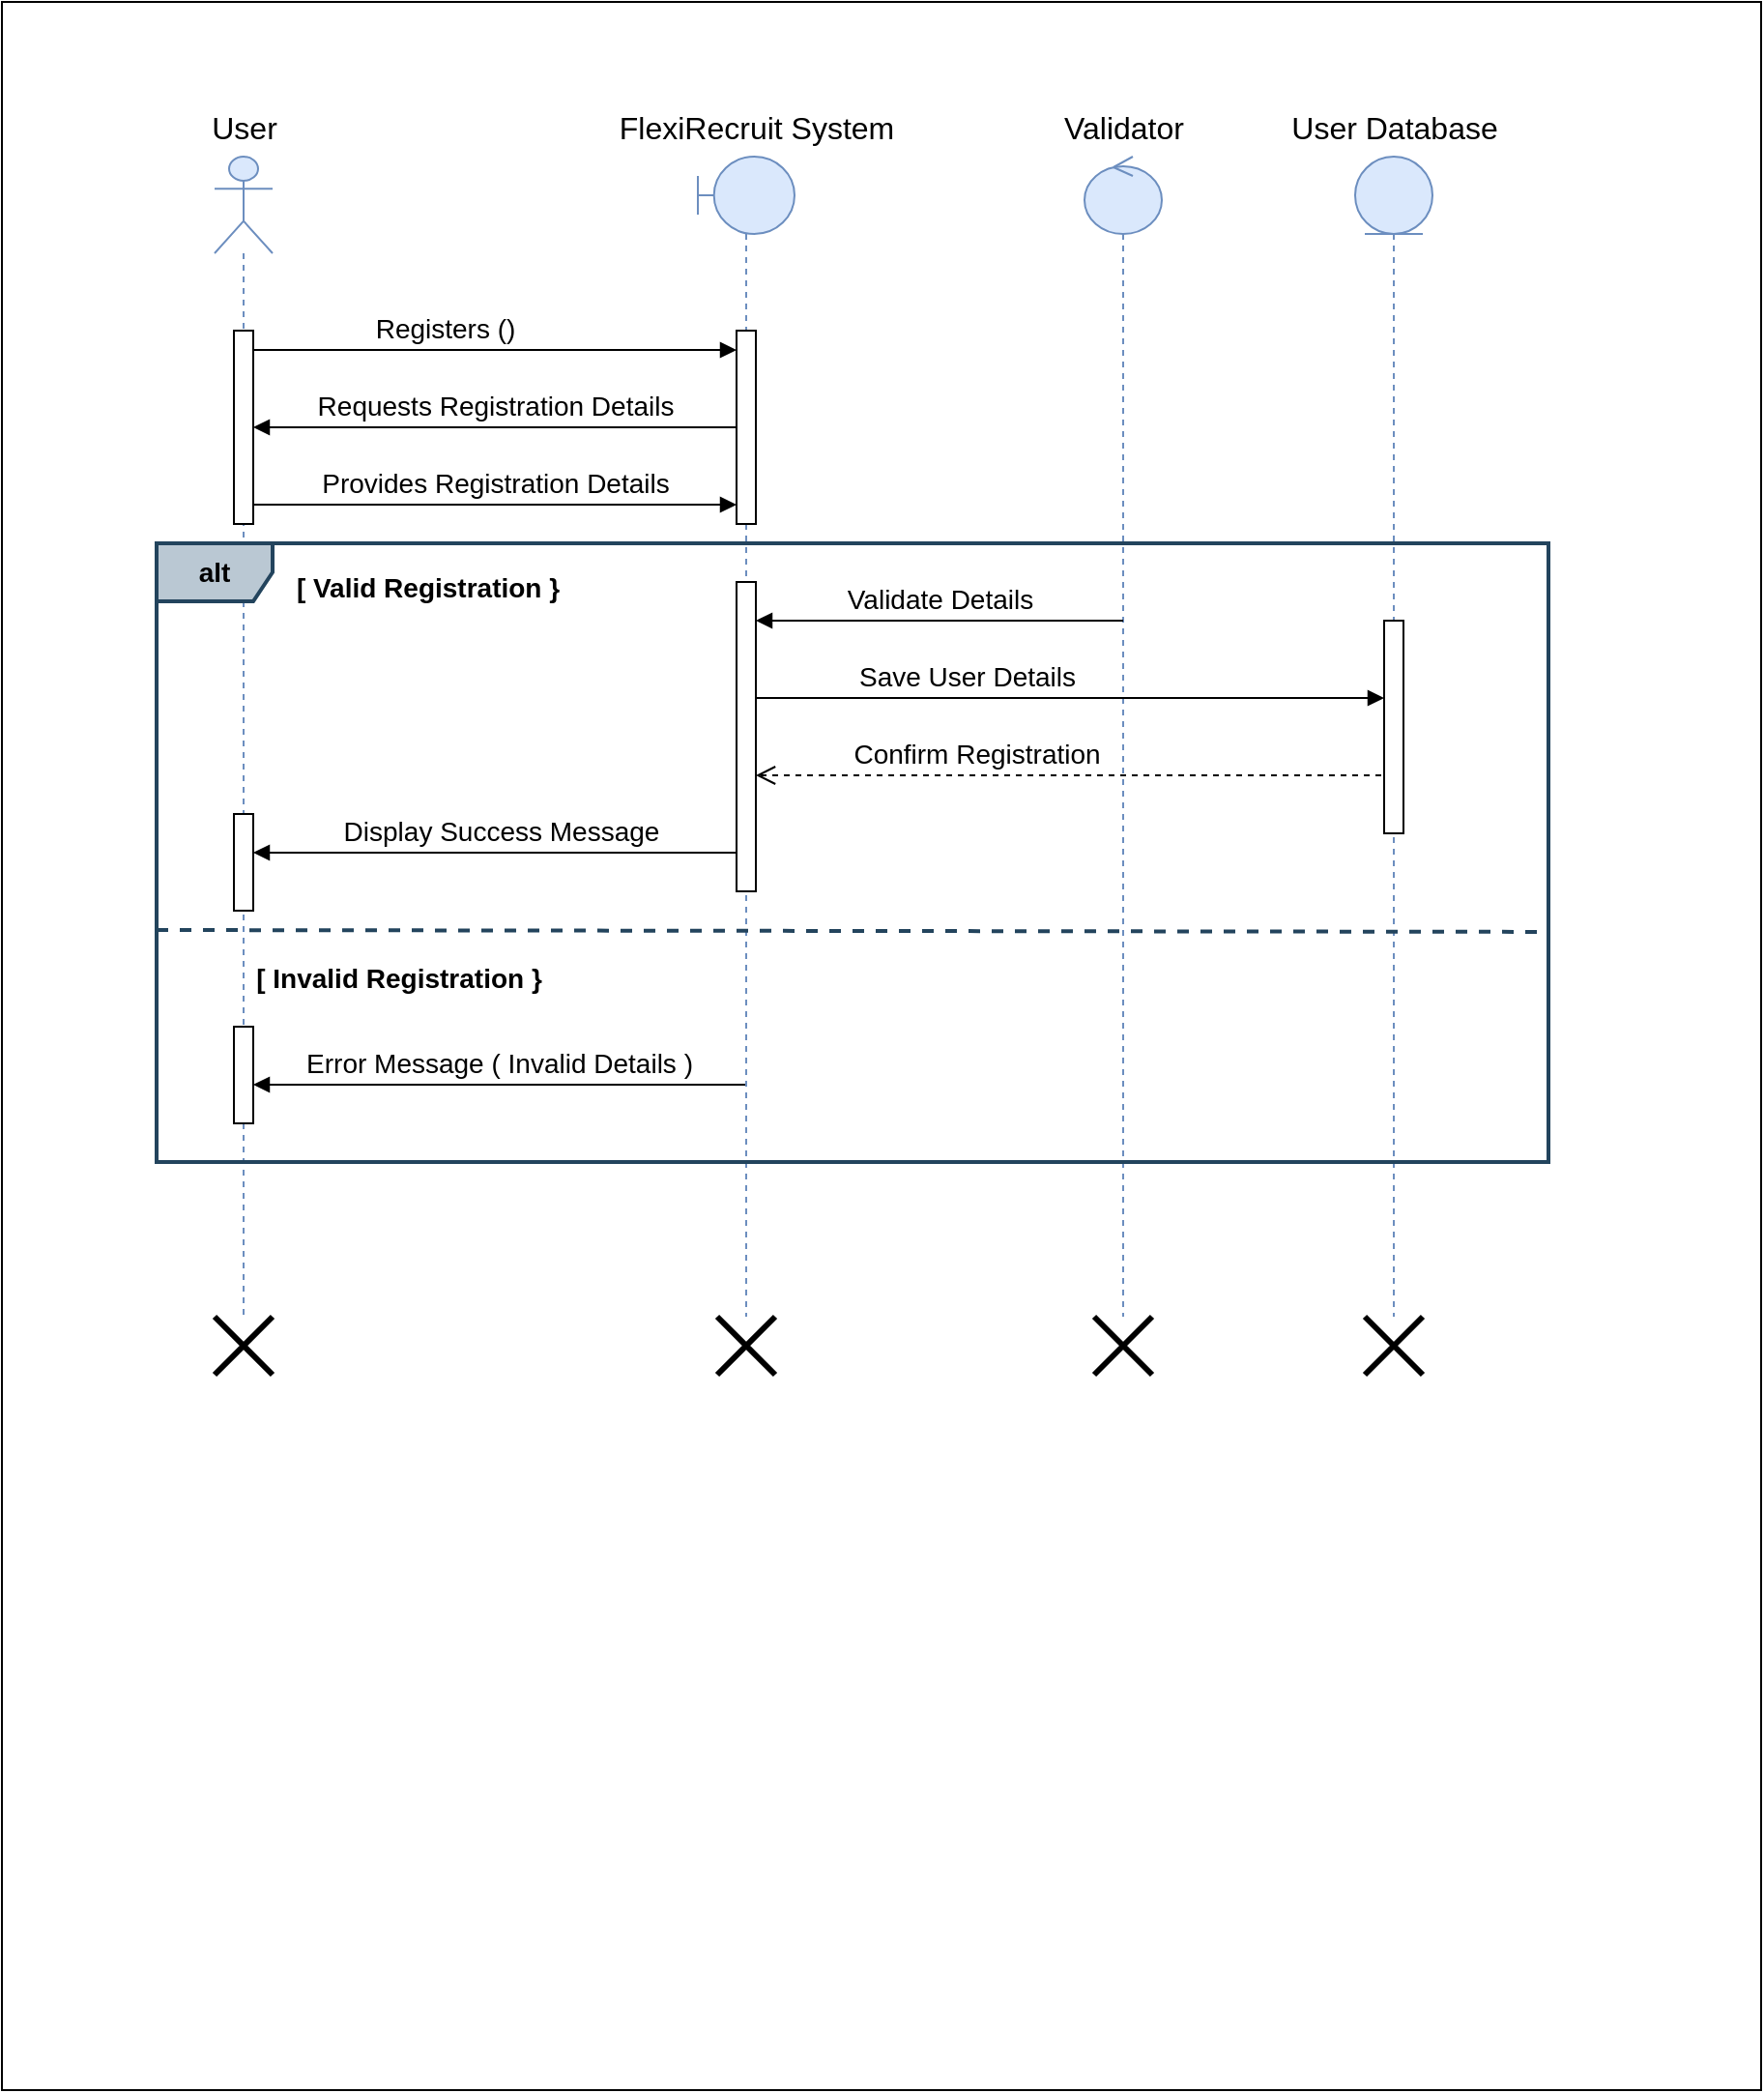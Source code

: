 <mxfile version="24.8.4">
  <diagram name="Page-1" id="sXXu67hmAwj4wklGZ8lD">
    <mxGraphModel dx="1299" dy="711" grid="1" gridSize="10" guides="1" tooltips="1" connect="1" arrows="1" fold="1" page="1" pageScale="1" pageWidth="850" pageHeight="1100" math="0" shadow="0">
      <root>
        <mxCell id="0" />
        <mxCell id="1" parent="0" />
        <mxCell id="3BGXNCvIv7jbFCUcZG6t-31" value="" style="rounded=0;whiteSpace=wrap;html=1;" vertex="1" parent="1">
          <mxGeometry y="40" width="910" height="1080" as="geometry" />
        </mxCell>
        <mxCell id="3BGXNCvIv7jbFCUcZG6t-1" value="" style="shape=umlLifeline;perimeter=lifelinePerimeter;whiteSpace=wrap;html=1;container=1;dropTarget=0;collapsible=0;recursiveResize=0;outlineConnect=0;portConstraint=eastwest;newEdgeStyle={&quot;curved&quot;:0,&quot;rounded&quot;:0};participant=umlActor;size=50;fillColor=#dae8fc;strokeColor=#6c8ebf;" vertex="1" parent="1">
          <mxGeometry x="110" y="120" width="30" height="600" as="geometry" />
        </mxCell>
        <mxCell id="3BGXNCvIv7jbFCUcZG6t-25" value="" style="html=1;points=[[0,0,0,0,5],[0,1,0,0,-5],[1,0,0,0,5],[1,1,0,0,-5]];perimeter=orthogonalPerimeter;outlineConnect=0;targetShapes=umlLifeline;portConstraint=eastwest;newEdgeStyle={&quot;curved&quot;:0,&quot;rounded&quot;:0};" vertex="1" parent="3BGXNCvIv7jbFCUcZG6t-1">
          <mxGeometry x="10" y="90" width="10" height="100" as="geometry" />
        </mxCell>
        <mxCell id="3BGXNCvIv7jbFCUcZG6t-2" value="" style="shape=umlLifeline;perimeter=lifelinePerimeter;whiteSpace=wrap;html=1;container=1;dropTarget=0;collapsible=0;recursiveResize=0;outlineConnect=0;portConstraint=eastwest;newEdgeStyle={&quot;curved&quot;:0,&quot;rounded&quot;:0};participant=umlBoundary;size=40;fillColor=#dae8fc;strokeColor=#6c8ebf;" vertex="1" parent="1">
          <mxGeometry x="360" y="120" width="50" height="600" as="geometry" />
        </mxCell>
        <mxCell id="3BGXNCvIv7jbFCUcZG6t-30" value="" style="html=1;points=[[0,0,0,0,5],[0,1,0,0,-5],[1,0,0,0,5],[1,1,0,0,-5]];perimeter=orthogonalPerimeter;outlineConnect=0;targetShapes=umlLifeline;portConstraint=eastwest;newEdgeStyle={&quot;curved&quot;:0,&quot;rounded&quot;:0};" vertex="1" parent="3BGXNCvIv7jbFCUcZG6t-2">
          <mxGeometry x="20" y="90" width="10" height="100" as="geometry" />
        </mxCell>
        <mxCell id="3BGXNCvIv7jbFCUcZG6t-3" value="" style="shape=umlLifeline;perimeter=lifelinePerimeter;whiteSpace=wrap;html=1;container=1;dropTarget=0;collapsible=0;recursiveResize=0;outlineConnect=0;portConstraint=eastwest;newEdgeStyle={&quot;curved&quot;:0,&quot;rounded&quot;:0};participant=umlControl;fillColor=#dae8fc;strokeColor=#6c8ebf;" vertex="1" parent="1">
          <mxGeometry x="560" y="120" width="40" height="600" as="geometry" />
        </mxCell>
        <mxCell id="3BGXNCvIv7jbFCUcZG6t-4" value="" style="shape=umlLifeline;perimeter=lifelinePerimeter;whiteSpace=wrap;html=1;container=1;dropTarget=0;collapsible=0;recursiveResize=0;outlineConnect=0;portConstraint=eastwest;newEdgeStyle={&quot;curved&quot;:0,&quot;rounded&quot;:0};participant=umlEntity;fillColor=#dae8fc;strokeColor=#6c8ebf;" vertex="1" parent="1">
          <mxGeometry x="700" y="120" width="40" height="600" as="geometry" />
        </mxCell>
        <mxCell id="3BGXNCvIv7jbFCUcZG6t-5" value="&lt;font style=&quot;font-size: 16px;&quot;&gt;User&lt;br&gt;&lt;/font&gt;" style="text;html=1;align=center;verticalAlign=middle;resizable=0;points=[];autosize=1;strokeColor=none;fillColor=none;" vertex="1" parent="1">
          <mxGeometry x="95" y="90" width="60" height="30" as="geometry" />
        </mxCell>
        <mxCell id="3BGXNCvIv7jbFCUcZG6t-6" value="&lt;font style=&quot;font-size: 16px;&quot;&gt;FlexiRecruit System&lt;br&gt;&lt;/font&gt;" style="text;html=1;align=center;verticalAlign=middle;resizable=0;points=[];autosize=1;strokeColor=none;fillColor=none;" vertex="1" parent="1">
          <mxGeometry x="310" y="90" width="160" height="30" as="geometry" />
        </mxCell>
        <mxCell id="3BGXNCvIv7jbFCUcZG6t-7" value="&lt;font style=&quot;font-size: 16px;&quot;&gt;Validator&lt;br&gt;&lt;/font&gt;" style="text;html=1;align=center;verticalAlign=middle;resizable=0;points=[];autosize=1;strokeColor=none;fillColor=none;" vertex="1" parent="1">
          <mxGeometry x="535" y="90" width="90" height="30" as="geometry" />
        </mxCell>
        <mxCell id="3BGXNCvIv7jbFCUcZG6t-8" value="&lt;font style=&quot;font-size: 16px;&quot;&gt;User Database&lt;br&gt;&lt;/font&gt;" style="text;html=1;align=center;verticalAlign=middle;resizable=0;points=[];autosize=1;strokeColor=none;fillColor=none;" vertex="1" parent="1">
          <mxGeometry x="655" y="90" width="130" height="30" as="geometry" />
        </mxCell>
        <mxCell id="3BGXNCvIv7jbFCUcZG6t-9" value="&lt;font style=&quot;font-size: 14px;&quot;&gt;Registers ()&lt;br&gt;&lt;/font&gt;" style="html=1;verticalAlign=bottom;endArrow=block;curved=0;rounded=0;" edge="1" parent="1">
          <mxGeometry x="-0.214" width="80" relative="1" as="geometry">
            <mxPoint x="130" y="220" as="sourcePoint" />
            <mxPoint x="380" y="220" as="targetPoint" />
            <mxPoint as="offset" />
          </mxGeometry>
        </mxCell>
        <mxCell id="3BGXNCvIv7jbFCUcZG6t-10" value="&lt;font style=&quot;font-size: 14px;&quot;&gt;Requests Registration Details&lt;br&gt;&lt;/font&gt;" style="html=1;verticalAlign=bottom;endArrow=block;curved=0;rounded=0;" edge="1" parent="1">
          <mxGeometry width="80" relative="1" as="geometry">
            <mxPoint x="380" y="260" as="sourcePoint" />
            <mxPoint x="130" y="260" as="targetPoint" />
          </mxGeometry>
        </mxCell>
        <mxCell id="3BGXNCvIv7jbFCUcZG6t-11" value="&lt;font style=&quot;font-size: 14px;&quot;&gt;Provides Registration Details&lt;br&gt;&lt;/font&gt;" style="html=1;verticalAlign=bottom;endArrow=block;curved=0;rounded=0;" edge="1" parent="1">
          <mxGeometry width="80" relative="1" as="geometry">
            <mxPoint x="130" y="300" as="sourcePoint" />
            <mxPoint x="380" y="300" as="targetPoint" />
          </mxGeometry>
        </mxCell>
        <mxCell id="3BGXNCvIv7jbFCUcZG6t-12" value="&lt;b style=&quot;font-size: 14px;&quot;&gt;alt&lt;br&gt;&lt;/b&gt;" style="shape=umlFrame;whiteSpace=wrap;html=1;pointerEvents=0;strokeWidth=2;fillColor=#bac8d3;strokeColor=#23445d;" vertex="1" parent="1">
          <mxGeometry x="80" y="320" width="720" height="320" as="geometry" />
        </mxCell>
        <mxCell id="3BGXNCvIv7jbFCUcZG6t-13" value="&lt;b&gt;&lt;font style=&quot;font-size: 14px;&quot;&gt;[ Valid Registration }&lt;/font&gt;&lt;/b&gt;" style="text;html=1;align=center;verticalAlign=middle;resizable=0;points=[];autosize=1;strokeColor=none;fillColor=none;" vertex="1" parent="1">
          <mxGeometry x="140" y="328" width="160" height="30" as="geometry" />
        </mxCell>
        <mxCell id="3BGXNCvIv7jbFCUcZG6t-14" value="&lt;font style=&quot;font-size: 14px;&quot;&gt;Validate Details&lt;br&gt;&lt;/font&gt;" style="html=1;verticalAlign=bottom;endArrow=block;curved=0;rounded=0;" edge="1" parent="1" target="3BGXNCvIv7jbFCUcZG6t-26">
          <mxGeometry width="80" relative="1" as="geometry">
            <mxPoint x="580" y="360" as="sourcePoint" />
            <mxPoint x="500" y="360" as="targetPoint" />
          </mxGeometry>
        </mxCell>
        <mxCell id="3BGXNCvIv7jbFCUcZG6t-15" value="&lt;font style=&quot;font-size: 14px;&quot;&gt;Save User Details&lt;br&gt;&lt;/font&gt;" style="html=1;verticalAlign=bottom;endArrow=block;curved=0;rounded=0;" edge="1" parent="1" target="3BGXNCvIv7jbFCUcZG6t-27">
          <mxGeometry x="-0.312" width="80" relative="1" as="geometry">
            <mxPoint x="385" y="400" as="sourcePoint" />
            <mxPoint x="465" y="400" as="targetPoint" />
            <mxPoint as="offset" />
          </mxGeometry>
        </mxCell>
        <mxCell id="3BGXNCvIv7jbFCUcZG6t-16" value="&lt;font style=&quot;font-size: 14px;&quot;&gt;Confirm Registration&lt;br&gt;&lt;/font&gt;" style="html=1;verticalAlign=bottom;endArrow=open;dashed=1;endSize=8;curved=0;rounded=0;" edge="1" parent="1">
          <mxGeometry x="0.312" relative="1" as="geometry">
            <mxPoint x="719.5" y="440" as="sourcePoint" />
            <mxPoint x="390" y="440" as="targetPoint" />
            <mxPoint as="offset" />
          </mxGeometry>
        </mxCell>
        <mxCell id="3BGXNCvIv7jbFCUcZG6t-17" value="&lt;font style=&quot;font-size: 14px;&quot;&gt;Display Success Message&lt;br&gt;&lt;/font&gt;" style="html=1;verticalAlign=bottom;endArrow=block;curved=0;rounded=0;" edge="1" parent="1" target="3BGXNCvIv7jbFCUcZG6t-28">
          <mxGeometry width="80" relative="1" as="geometry">
            <mxPoint x="385" y="480" as="sourcePoint" />
            <mxPoint x="190" y="480" as="targetPoint" />
          </mxGeometry>
        </mxCell>
        <mxCell id="3BGXNCvIv7jbFCUcZG6t-18" value="" style="endArrow=none;dashed=1;html=1;rounded=0;entryX=0.996;entryY=0.628;entryDx=0;entryDy=0;entryPerimeter=0;strokeWidth=2;fillColor=#bac8d3;strokeColor=#23445d;" edge="1" parent="1" target="3BGXNCvIv7jbFCUcZG6t-12">
          <mxGeometry width="50" height="50" relative="1" as="geometry">
            <mxPoint x="80" y="520" as="sourcePoint" />
            <mxPoint x="790" y="520" as="targetPoint" />
          </mxGeometry>
        </mxCell>
        <mxCell id="3BGXNCvIv7jbFCUcZG6t-19" value="&lt;b&gt;&lt;font style=&quot;font-size: 14px;&quot;&gt;[ Invalid Registration }&lt;/font&gt;&lt;/b&gt;" style="text;html=1;align=center;verticalAlign=middle;resizable=0;points=[];autosize=1;strokeColor=none;fillColor=none;" vertex="1" parent="1">
          <mxGeometry x="120" y="530" width="170" height="30" as="geometry" />
        </mxCell>
        <mxCell id="3BGXNCvIv7jbFCUcZG6t-20" value="&lt;font style=&quot;font-size: 14px;&quot;&gt;Error Message ( Invalid Details )&lt;br&gt;&lt;/font&gt;" style="html=1;verticalAlign=bottom;endArrow=block;curved=0;rounded=0;" edge="1" parent="1">
          <mxGeometry width="80" relative="1" as="geometry">
            <mxPoint x="384.5" y="600" as="sourcePoint" />
            <mxPoint x="130" y="600" as="targetPoint" />
          </mxGeometry>
        </mxCell>
        <mxCell id="3BGXNCvIv7jbFCUcZG6t-21" value="" style="shape=umlDestroy;whiteSpace=wrap;html=1;strokeWidth=3;targetShapes=umlLifeline;" vertex="1" parent="1">
          <mxGeometry x="110" y="720" width="30" height="30" as="geometry" />
        </mxCell>
        <mxCell id="3BGXNCvIv7jbFCUcZG6t-22" value="" style="shape=umlDestroy;whiteSpace=wrap;html=1;strokeWidth=3;targetShapes=umlLifeline;" vertex="1" parent="1">
          <mxGeometry x="370" y="720" width="30" height="30" as="geometry" />
        </mxCell>
        <mxCell id="3BGXNCvIv7jbFCUcZG6t-23" value="" style="shape=umlDestroy;whiteSpace=wrap;html=1;strokeWidth=3;targetShapes=umlLifeline;" vertex="1" parent="1">
          <mxGeometry x="565" y="720" width="30" height="30" as="geometry" />
        </mxCell>
        <mxCell id="3BGXNCvIv7jbFCUcZG6t-24" value="" style="shape=umlDestroy;whiteSpace=wrap;html=1;strokeWidth=3;targetShapes=umlLifeline;" vertex="1" parent="1">
          <mxGeometry x="705" y="720" width="30" height="30" as="geometry" />
        </mxCell>
        <mxCell id="3BGXNCvIv7jbFCUcZG6t-26" value="" style="html=1;points=[[0,0,0,0,5],[0,1,0,0,-5],[1,0,0,0,5],[1,1,0,0,-5]];perimeter=orthogonalPerimeter;outlineConnect=0;targetShapes=umlLifeline;portConstraint=eastwest;newEdgeStyle={&quot;curved&quot;:0,&quot;rounded&quot;:0};" vertex="1" parent="1">
          <mxGeometry x="380" y="340" width="10" height="160" as="geometry" />
        </mxCell>
        <mxCell id="3BGXNCvIv7jbFCUcZG6t-27" value="" style="html=1;points=[[0,0,0,0,5],[0,1,0,0,-5],[1,0,0,0,5],[1,1,0,0,-5]];perimeter=orthogonalPerimeter;outlineConnect=0;targetShapes=umlLifeline;portConstraint=eastwest;newEdgeStyle={&quot;curved&quot;:0,&quot;rounded&quot;:0};" vertex="1" parent="1">
          <mxGeometry x="715" y="360" width="10" height="110" as="geometry" />
        </mxCell>
        <mxCell id="3BGXNCvIv7jbFCUcZG6t-28" value="" style="html=1;points=[[0,0,0,0,5],[0,1,0,0,-5],[1,0,0,0,5],[1,1,0,0,-5]];perimeter=orthogonalPerimeter;outlineConnect=0;targetShapes=umlLifeline;portConstraint=eastwest;newEdgeStyle={&quot;curved&quot;:0,&quot;rounded&quot;:0};" vertex="1" parent="1">
          <mxGeometry x="120" y="460" width="10" height="50" as="geometry" />
        </mxCell>
        <mxCell id="3BGXNCvIv7jbFCUcZG6t-29" value="" style="html=1;points=[[0,0,0,0,5],[0,1,0,0,-5],[1,0,0,0,5],[1,1,0,0,-5]];perimeter=orthogonalPerimeter;outlineConnect=0;targetShapes=umlLifeline;portConstraint=eastwest;newEdgeStyle={&quot;curved&quot;:0,&quot;rounded&quot;:0};" vertex="1" parent="1">
          <mxGeometry x="120" y="570" width="10" height="50" as="geometry" />
        </mxCell>
      </root>
    </mxGraphModel>
  </diagram>
</mxfile>
